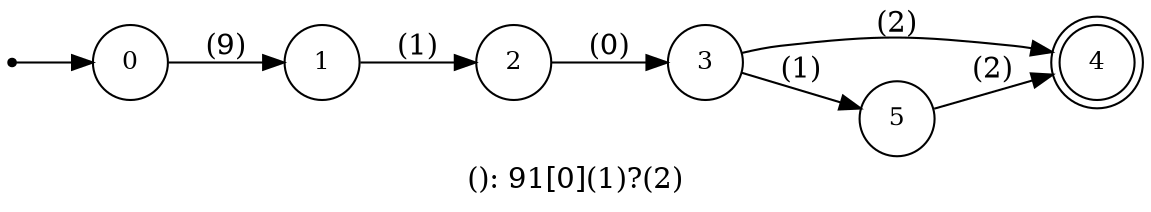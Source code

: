 digraph G {
label = "(): 91[0](1)?(2)";
rankdir = LR;
node [shape = circle, label="0", fontsize=12]0;
node [shape = circle, label="1", fontsize=12]1;
node [shape = circle, label="2", fontsize=12]2;
node [shape = circle, label="3", fontsize=12]3;
node [shape = doublecircle, label="4", fontsize=12]4;
node [shape = circle, label="5", fontsize=12]5;
node [shape = point ]; qi
qi ->0;
0 -> 1[ label = "(9)"];
1 -> 2[ label = "(1)"];
2 -> 3[ label = "(0)"];
3 -> 4[ label = "(2)"];
3 -> 5[ label = "(1)"];
5 -> 4[ label = "(2)"];
}
